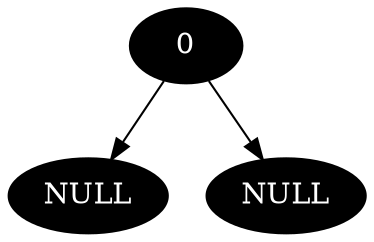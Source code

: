 digraph D {
"0x55ebf491c2d0" [label="0", style=filled, fillcolor=black, fontcolor=white]; 
"0x55ebf491c2d0" -> "0x55ebf491c2d0left"
"0x55ebf491c2d0left" [label="NULL", style=filled, fillcolor=black, fontcolor=white]; 
"0x55ebf491c2d0" -> "0x55ebf491c2d0right"
"0x55ebf491c2d0right" [label="NULL", style=filled, fillcolor=black, fontcolor=white]; 
}